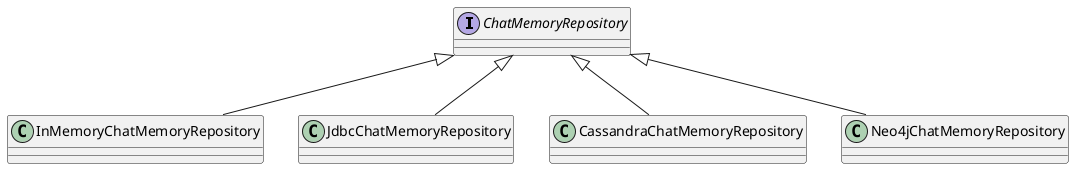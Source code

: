 @startuml
'https://plantuml.com/class-diagram

interface ChatMemoryRepository

ChatMemoryRepository <|-- InMemoryChatMemoryRepository
ChatMemoryRepository <|-- JdbcChatMemoryRepository
ChatMemoryRepository <|-- CassandraChatMemoryRepository
ChatMemoryRepository <|-- Neo4jChatMemoryRepository


@enduml